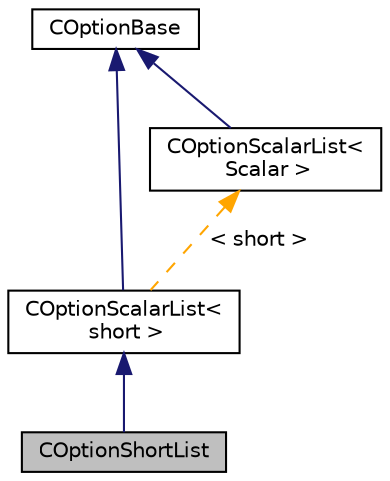 digraph "COptionShortList"
{
 // LATEX_PDF_SIZE
  edge [fontname="Helvetica",fontsize="10",labelfontname="Helvetica",labelfontsize="10"];
  node [fontname="Helvetica",fontsize="10",shape=record];
  Node1 [label="COptionShortList",height=0.2,width=0.4,color="black", fillcolor="grey75", style="filled", fontcolor="black",tooltip=" "];
  Node2 -> Node1 [dir="back",color="midnightblue",fontsize="10",style="solid",fontname="Helvetica"];
  Node2 [label="COptionScalarList\<\l short \>",height=0.2,width=0.4,color="black", fillcolor="white", style="filled",URL="$classCOptionScalarList.html",tooltip=" "];
  Node3 -> Node2 [dir="back",color="midnightblue",fontsize="10",style="solid",fontname="Helvetica"];
  Node3 [label="COptionBase",height=0.2,width=0.4,color="black", fillcolor="white", style="filled",URL="$classCOptionBase.html",tooltip=" "];
  Node4 -> Node2 [dir="back",color="orange",fontsize="10",style="dashed",label=" \< short \>" ,fontname="Helvetica"];
  Node4 [label="COptionScalarList\<\l Scalar \>",height=0.2,width=0.4,color="black", fillcolor="white", style="filled",URL="$classCOptionScalarList.html",tooltip=" "];
  Node3 -> Node4 [dir="back",color="midnightblue",fontsize="10",style="solid",fontname="Helvetica"];
}
